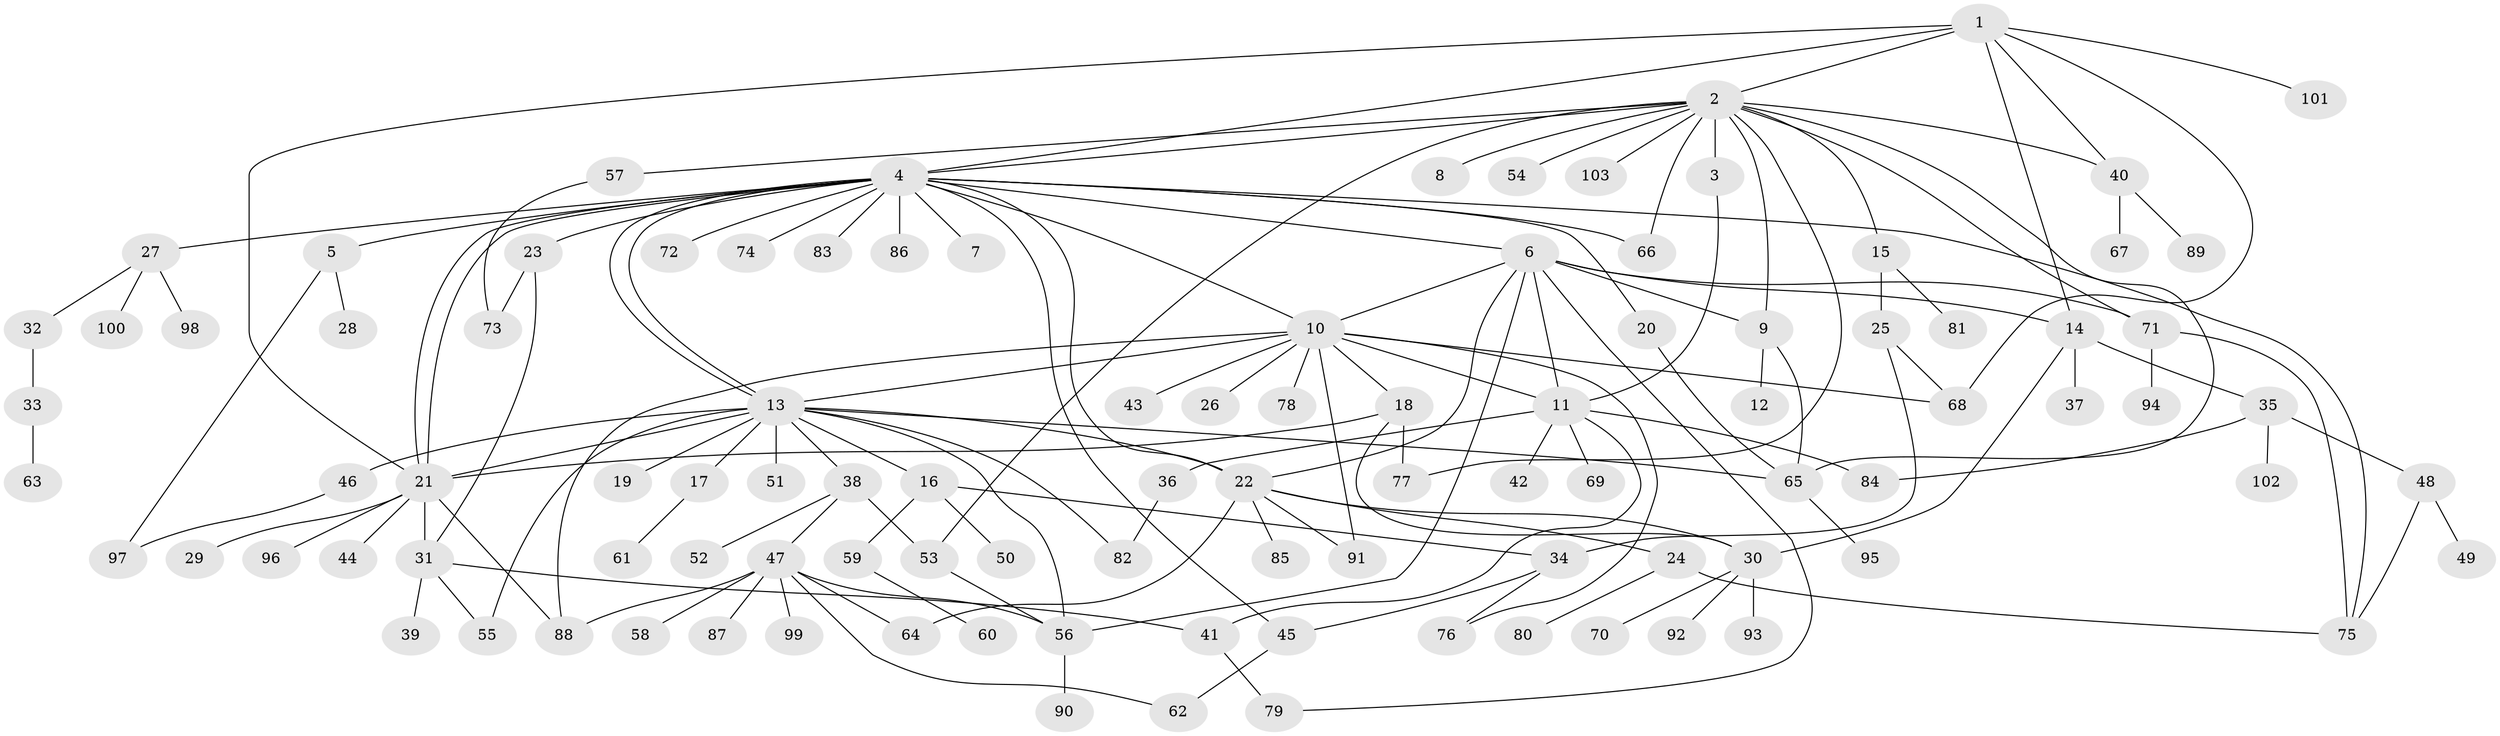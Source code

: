 // Generated by graph-tools (version 1.1) at 2025/35/03/09/25 02:35:18]
// undirected, 103 vertices, 150 edges
graph export_dot {
graph [start="1"]
  node [color=gray90,style=filled];
  1;
  2;
  3;
  4;
  5;
  6;
  7;
  8;
  9;
  10;
  11;
  12;
  13;
  14;
  15;
  16;
  17;
  18;
  19;
  20;
  21;
  22;
  23;
  24;
  25;
  26;
  27;
  28;
  29;
  30;
  31;
  32;
  33;
  34;
  35;
  36;
  37;
  38;
  39;
  40;
  41;
  42;
  43;
  44;
  45;
  46;
  47;
  48;
  49;
  50;
  51;
  52;
  53;
  54;
  55;
  56;
  57;
  58;
  59;
  60;
  61;
  62;
  63;
  64;
  65;
  66;
  67;
  68;
  69;
  70;
  71;
  72;
  73;
  74;
  75;
  76;
  77;
  78;
  79;
  80;
  81;
  82;
  83;
  84;
  85;
  86;
  87;
  88;
  89;
  90;
  91;
  92;
  93;
  94;
  95;
  96;
  97;
  98;
  99;
  100;
  101;
  102;
  103;
  1 -- 2;
  1 -- 4;
  1 -- 14;
  1 -- 21;
  1 -- 40;
  1 -- 68;
  1 -- 101;
  2 -- 3;
  2 -- 4;
  2 -- 8;
  2 -- 9;
  2 -- 15;
  2 -- 40;
  2 -- 53;
  2 -- 54;
  2 -- 57;
  2 -- 65;
  2 -- 66;
  2 -- 71;
  2 -- 77;
  2 -- 103;
  3 -- 11;
  4 -- 5;
  4 -- 6;
  4 -- 7;
  4 -- 10;
  4 -- 13;
  4 -- 13;
  4 -- 20;
  4 -- 21;
  4 -- 21;
  4 -- 22;
  4 -- 23;
  4 -- 27;
  4 -- 45;
  4 -- 66;
  4 -- 72;
  4 -- 74;
  4 -- 75;
  4 -- 83;
  4 -- 86;
  5 -- 28;
  5 -- 97;
  6 -- 9;
  6 -- 10;
  6 -- 11;
  6 -- 14;
  6 -- 22;
  6 -- 56;
  6 -- 71;
  6 -- 79;
  9 -- 12;
  9 -- 65;
  10 -- 11;
  10 -- 13;
  10 -- 18;
  10 -- 26;
  10 -- 43;
  10 -- 68;
  10 -- 76;
  10 -- 78;
  10 -- 88;
  10 -- 91;
  11 -- 36;
  11 -- 41;
  11 -- 42;
  11 -- 69;
  11 -- 84;
  13 -- 16;
  13 -- 17;
  13 -- 19;
  13 -- 21;
  13 -- 22;
  13 -- 38;
  13 -- 46;
  13 -- 51;
  13 -- 55;
  13 -- 56;
  13 -- 65;
  13 -- 82;
  14 -- 30;
  14 -- 35;
  14 -- 37;
  15 -- 25;
  15 -- 81;
  16 -- 34;
  16 -- 50;
  16 -- 59;
  17 -- 61;
  18 -- 21;
  18 -- 30;
  18 -- 77;
  20 -- 65;
  21 -- 29;
  21 -- 31;
  21 -- 44;
  21 -- 88;
  21 -- 96;
  22 -- 24;
  22 -- 30;
  22 -- 64;
  22 -- 85;
  22 -- 91;
  23 -- 31;
  23 -- 73;
  24 -- 75;
  24 -- 80;
  25 -- 34;
  25 -- 68;
  27 -- 32;
  27 -- 98;
  27 -- 100;
  30 -- 70;
  30 -- 92;
  30 -- 93;
  31 -- 39;
  31 -- 41;
  31 -- 55;
  32 -- 33;
  33 -- 63;
  34 -- 45;
  34 -- 76;
  35 -- 48;
  35 -- 84;
  35 -- 102;
  36 -- 82;
  38 -- 47;
  38 -- 52;
  38 -- 53;
  40 -- 67;
  40 -- 89;
  41 -- 79;
  45 -- 62;
  46 -- 97;
  47 -- 56;
  47 -- 58;
  47 -- 62;
  47 -- 64;
  47 -- 87;
  47 -- 88;
  47 -- 99;
  48 -- 49;
  48 -- 75;
  53 -- 56;
  56 -- 90;
  57 -- 73;
  59 -- 60;
  65 -- 95;
  71 -- 75;
  71 -- 94;
}

